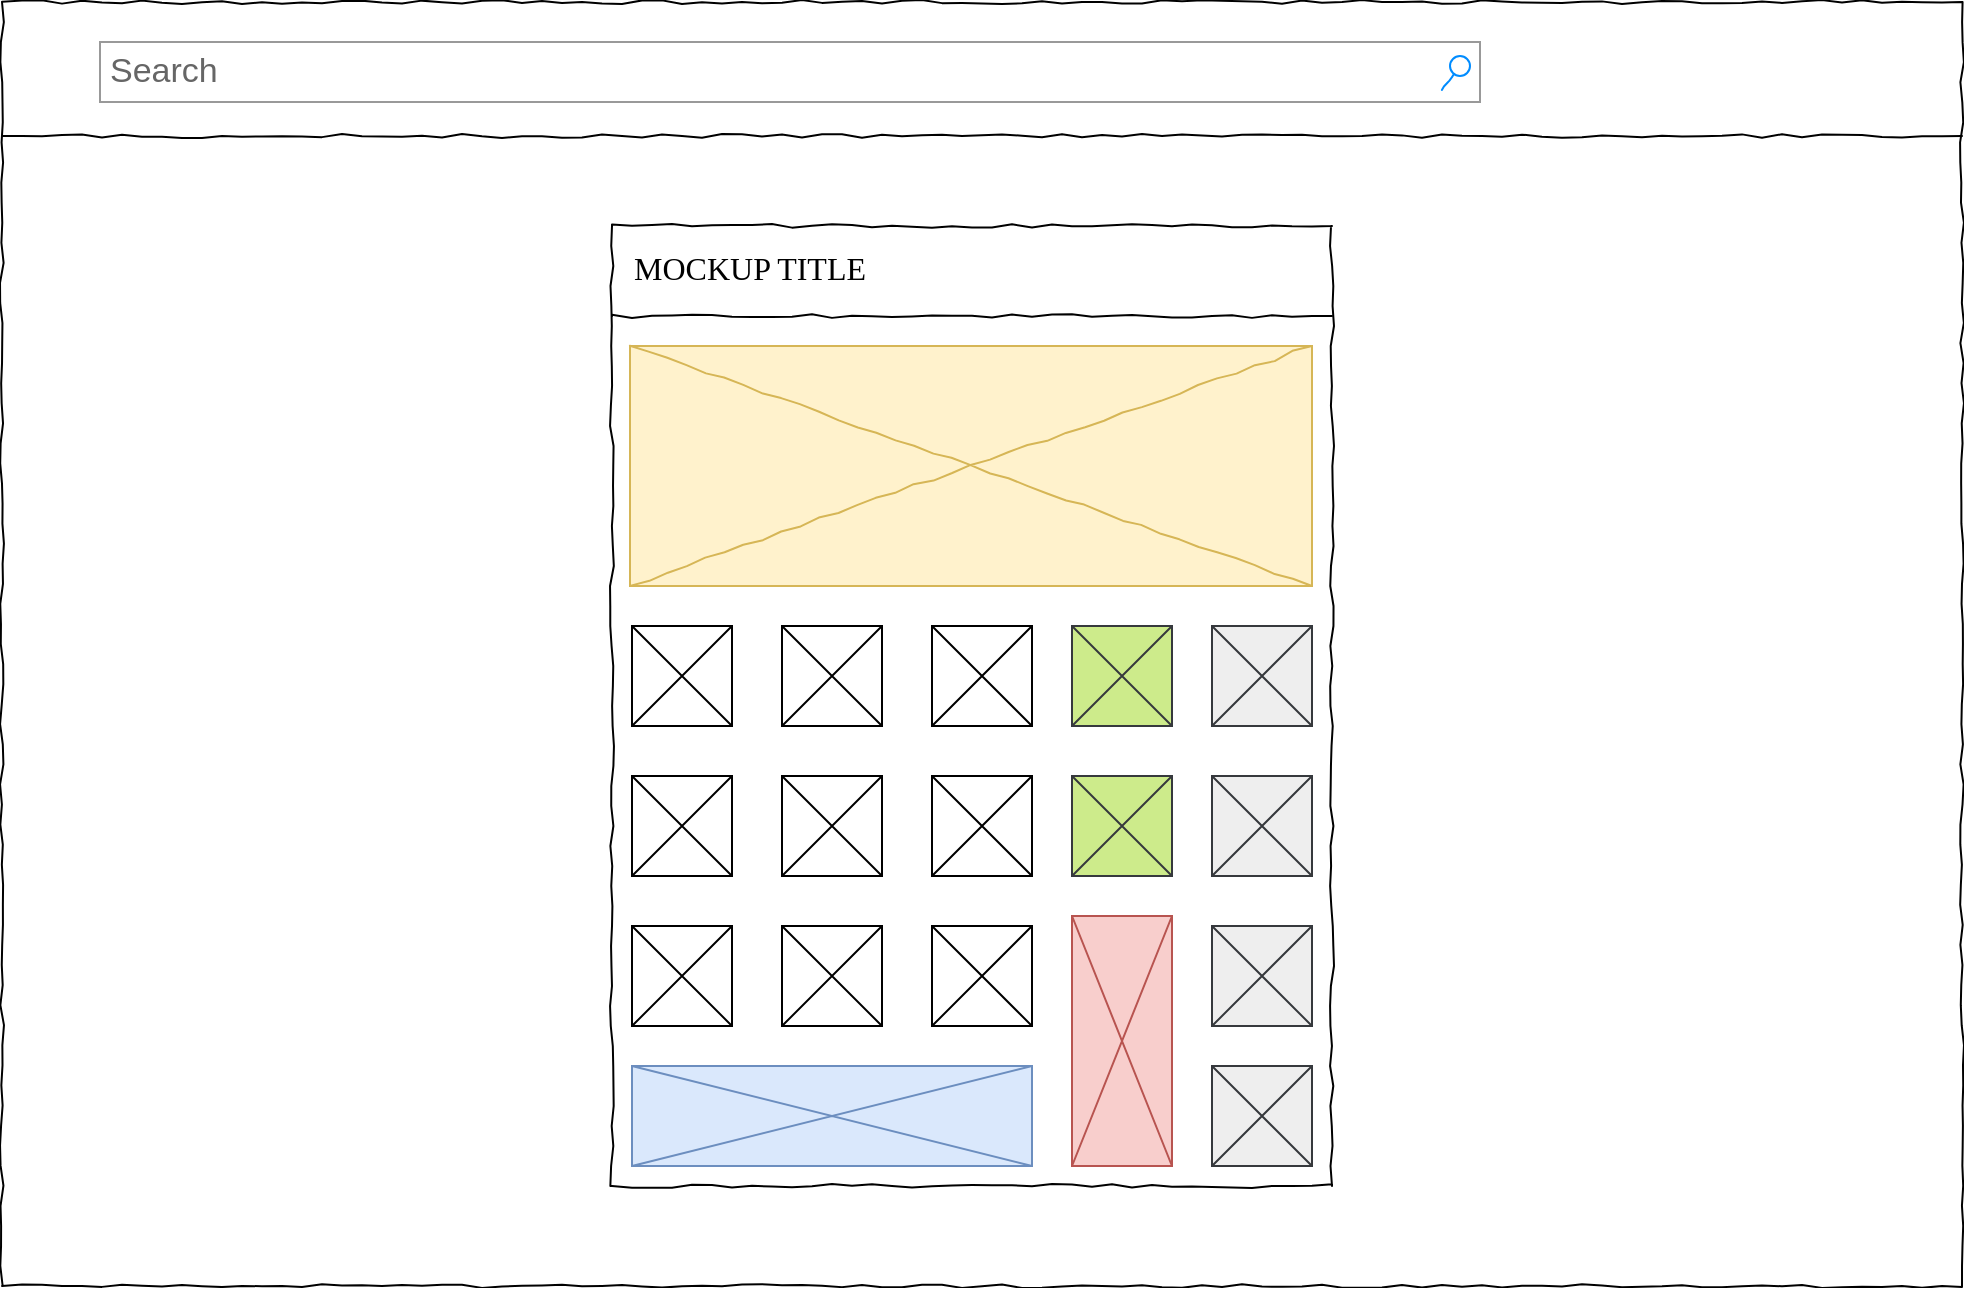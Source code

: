 <mxfile version="20.8.10" type="device"><diagram name="Page-1" id="03018318-947c-dd8e-b7a3-06fadd420f32"><mxGraphModel dx="2342" dy="1616" grid="1" gridSize="10" guides="1" tooltips="1" connect="1" arrows="1" fold="1" page="1" pageScale="1" pageWidth="1169" pageHeight="827" background="none" math="0" shadow="0"><root><mxCell id="0"/><mxCell id="1" parent="0"/><mxCell id="677b7b8949515195-1" value="" style="whiteSpace=wrap;html=1;rounded=0;shadow=0;labelBackgroundColor=none;strokeColor=#000000;strokeWidth=1;fillColor=none;fontFamily=Verdana;fontSize=12;fontColor=#000000;align=center;comic=1;" parent="1" vertex="1"><mxGeometry x="-1090" y="-800" width="980" height="642" as="geometry"/></mxCell><mxCell id="677b7b8949515195-3" value="Search" style="strokeWidth=1;shadow=0;dashed=0;align=center;html=1;shape=mxgraph.mockup.forms.searchBox;strokeColor=#999999;mainText=;strokeColor2=#008cff;fontColor=#666666;fontSize=17;align=left;spacingLeft=3;rounded=0;labelBackgroundColor=none;comic=1;" parent="1" vertex="1"><mxGeometry x="-1041" y="-780" width="690" height="30" as="geometry"/></mxCell><mxCell id="677b7b8949515195-9" value="" style="line;strokeWidth=1;html=1;rounded=0;shadow=0;labelBackgroundColor=none;fillColor=none;fontFamily=Verdana;fontSize=14;fontColor=#000000;align=center;comic=1;" parent="1" vertex="1"><mxGeometry x="-1090" y="-738" width="980" height="10" as="geometry"/></mxCell><mxCell id="677b7b8949515195-10" value="" style="whiteSpace=wrap;html=1;rounded=0;shadow=0;labelBackgroundColor=none;strokeWidth=1;fillColor=none;fontFamily=Verdana;fontSize=12;align=center;comic=1;" parent="1" vertex="1"><mxGeometry x="-785" y="-688" width="360" height="480" as="geometry"/></mxCell><mxCell id="677b7b8949515195-16" value="" style="verticalLabelPosition=bottom;shadow=0;dashed=0;align=center;html=1;verticalAlign=top;strokeWidth=1;shape=mxgraph.mockup.graphics.simpleIcon;strokeColor=#d6b656;rounded=0;labelBackgroundColor=none;fontFamily=Verdana;fontSize=14;comic=1;fillColor=#fff2cc;" parent="1" vertex="1"><mxGeometry x="-776" y="-628" width="341" height="120" as="geometry"/></mxCell><mxCell id="tobwinGmm0KGy4mtSXdE-2" value="" style="line;strokeWidth=1;html=1;rounded=0;shadow=0;labelBackgroundColor=none;fillColor=none;fontFamily=Verdana;fontSize=14;fontColor=#000000;align=center;comic=1;" parent="1" vertex="1"><mxGeometry x="-785" y="-648" width="360" height="10" as="geometry"/></mxCell><mxCell id="tobwinGmm0KGy4mtSXdE-3" value="" style="verticalLabelPosition=bottom;shadow=0;dashed=0;align=center;html=1;verticalAlign=top;strokeWidth=1;shape=mxgraph.mockup.graphics.simpleIcon;" parent="1" vertex="1"><mxGeometry x="-775" y="-488" width="50" height="50" as="geometry"/></mxCell><mxCell id="tobwinGmm0KGy4mtSXdE-4" value="" style="verticalLabelPosition=bottom;shadow=0;dashed=0;align=center;html=1;verticalAlign=top;strokeWidth=1;shape=mxgraph.mockup.graphics.simpleIcon;" parent="1" vertex="1"><mxGeometry x="-700" y="-488" width="50" height="50" as="geometry"/></mxCell><mxCell id="tobwinGmm0KGy4mtSXdE-5" value="" style="verticalLabelPosition=bottom;shadow=0;dashed=0;align=center;html=1;verticalAlign=top;strokeWidth=1;shape=mxgraph.mockup.graphics.simpleIcon;" parent="1" vertex="1"><mxGeometry x="-625" y="-488" width="50" height="50" as="geometry"/></mxCell><mxCell id="tobwinGmm0KGy4mtSXdE-6" value="" style="verticalLabelPosition=bottom;shadow=0;dashed=0;align=center;html=1;verticalAlign=top;strokeWidth=1;shape=mxgraph.mockup.graphics.simpleIcon;" parent="1" vertex="1"><mxGeometry x="-775" y="-413" width="50" height="50" as="geometry"/></mxCell><mxCell id="tobwinGmm0KGy4mtSXdE-7" value="" style="verticalLabelPosition=bottom;shadow=0;dashed=0;align=center;html=1;verticalAlign=top;strokeWidth=1;shape=mxgraph.mockup.graphics.simpleIcon;" parent="1" vertex="1"><mxGeometry x="-700" y="-413" width="50" height="50" as="geometry"/></mxCell><mxCell id="tobwinGmm0KGy4mtSXdE-8" value="" style="verticalLabelPosition=bottom;shadow=0;dashed=0;align=center;html=1;verticalAlign=top;strokeWidth=1;shape=mxgraph.mockup.graphics.simpleIcon;" parent="1" vertex="1"><mxGeometry x="-625" y="-413" width="50" height="50" as="geometry"/></mxCell><mxCell id="tobwinGmm0KGy4mtSXdE-9" value="" style="verticalLabelPosition=bottom;shadow=0;dashed=0;align=center;html=1;verticalAlign=top;strokeWidth=1;shape=mxgraph.mockup.graphics.simpleIcon;" parent="1" vertex="1"><mxGeometry x="-775" y="-338" width="50" height="50" as="geometry"/></mxCell><mxCell id="tobwinGmm0KGy4mtSXdE-10" value="" style="verticalLabelPosition=bottom;shadow=0;dashed=0;align=center;html=1;verticalAlign=top;strokeWidth=1;shape=mxgraph.mockup.graphics.simpleIcon;" parent="1" vertex="1"><mxGeometry x="-700" y="-338" width="50" height="50" as="geometry"/></mxCell><mxCell id="tobwinGmm0KGy4mtSXdE-11" value="" style="verticalLabelPosition=bottom;shadow=0;dashed=0;align=center;html=1;verticalAlign=top;strokeWidth=1;shape=mxgraph.mockup.graphics.simpleIcon;" parent="1" vertex="1"><mxGeometry x="-625" y="-338" width="50" height="50" as="geometry"/></mxCell><mxCell id="tobwinGmm0KGy4mtSXdE-12" value="" style="verticalLabelPosition=bottom;shadow=0;dashed=0;align=center;html=1;verticalAlign=top;strokeWidth=1;shape=mxgraph.mockup.graphics.simpleIcon;strokeColor=#36393d;fillColor=#cdeb8b;" parent="1" vertex="1"><mxGeometry x="-555" y="-488" width="50" height="50" as="geometry"/></mxCell><mxCell id="tobwinGmm0KGy4mtSXdE-13" value="" style="verticalLabelPosition=bottom;shadow=0;dashed=0;align=center;html=1;verticalAlign=top;strokeWidth=1;shape=mxgraph.mockup.graphics.simpleIcon;strokeColor=#b85450;fillColor=#f8cecc;" parent="1" vertex="1"><mxGeometry x="-555" y="-343" width="50" height="125" as="geometry"/></mxCell><mxCell id="tobwinGmm0KGy4mtSXdE-16" value="" style="verticalLabelPosition=bottom;shadow=0;dashed=0;align=center;html=1;verticalAlign=top;strokeWidth=1;shape=mxgraph.mockup.graphics.simpleIcon;strokeColor=#36393d;fillColor=#eeeeee;" parent="1" vertex="1"><mxGeometry x="-485" y="-488" width="50" height="50" as="geometry"/></mxCell><mxCell id="tobwinGmm0KGy4mtSXdE-18" value="" style="verticalLabelPosition=bottom;shadow=0;dashed=0;align=center;html=1;verticalAlign=top;strokeWidth=1;shape=mxgraph.mockup.graphics.simpleIcon;strokeColor=#36393d;fillColor=#cdeb8b;" parent="1" vertex="1"><mxGeometry x="-555" y="-413" width="50" height="50" as="geometry"/></mxCell><mxCell id="tobwinGmm0KGy4mtSXdE-20" value="" style="verticalLabelPosition=bottom;shadow=0;dashed=0;align=center;html=1;verticalAlign=top;strokeWidth=1;shape=mxgraph.mockup.graphics.simpleIcon;strokeColor=#6c8ebf;fillColor=#dae8fc;" parent="1" vertex="1"><mxGeometry x="-775" y="-268" width="200" height="50" as="geometry"/></mxCell><mxCell id="tobwinGmm0KGy4mtSXdE-22" value="" style="verticalLabelPosition=bottom;shadow=0;dashed=0;align=center;html=1;verticalAlign=top;strokeWidth=1;shape=mxgraph.mockup.graphics.simpleIcon;strokeColor=#36393d;fillColor=#eeeeee;" parent="1" vertex="1"><mxGeometry x="-485" y="-413" width="50" height="50" as="geometry"/></mxCell><mxCell id="tobwinGmm0KGy4mtSXdE-23" value="" style="verticalLabelPosition=bottom;shadow=0;dashed=0;align=center;html=1;verticalAlign=top;strokeWidth=1;shape=mxgraph.mockup.graphics.simpleIcon;strokeColor=#36393d;fillColor=#eeeeee;" parent="1" vertex="1"><mxGeometry x="-485" y="-338" width="50" height="50" as="geometry"/></mxCell><mxCell id="tobwinGmm0KGy4mtSXdE-24" value="" style="verticalLabelPosition=bottom;shadow=0;dashed=0;align=center;html=1;verticalAlign=top;strokeWidth=1;shape=mxgraph.mockup.graphics.simpleIcon;strokeColor=#36393d;fillColor=#eeeeee;" parent="1" vertex="1"><mxGeometry x="-485" y="-268" width="50" height="50" as="geometry"/></mxCell><mxCell id="tobwinGmm0KGy4mtSXdE-31" value="MOCKUP TITLE" style="text;spacingTop=-5;whiteSpace=wrap;html=1;align=left;fontSize=16;fontFamily=Tahoma;fillColor=none;strokeColor=none;fontStyle=0" parent="1" vertex="1"><mxGeometry x="-776" y="-678" width="250" height="20" as="geometry"/></mxCell></root></mxGraphModel></diagram></mxfile>